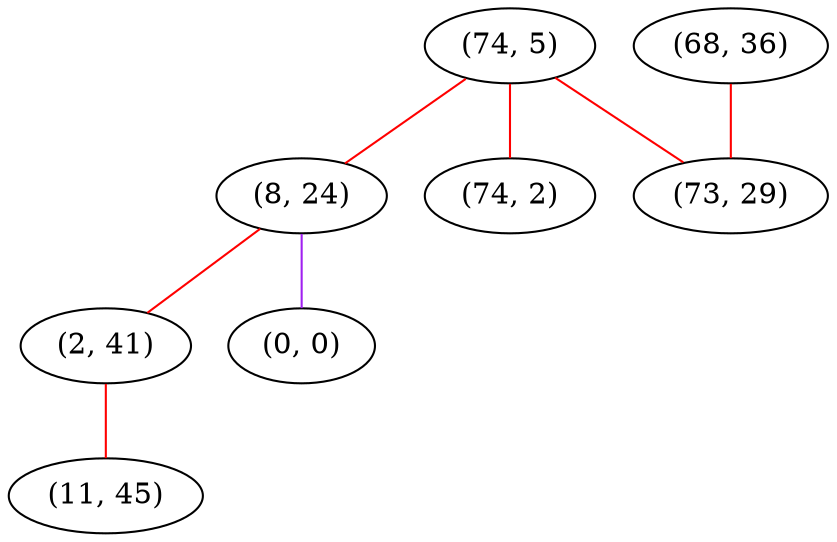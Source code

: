 graph "" {
"(74, 5)";
"(8, 24)";
"(2, 41)";
"(68, 36)";
"(73, 29)";
"(0, 0)";
"(74, 2)";
"(11, 45)";
"(74, 5)" -- "(73, 29)"  [color=red, key=0, weight=1];
"(74, 5)" -- "(8, 24)"  [color=red, key=0, weight=1];
"(74, 5)" -- "(74, 2)"  [color=red, key=0, weight=1];
"(8, 24)" -- "(0, 0)"  [color=purple, key=0, weight=4];
"(8, 24)" -- "(2, 41)"  [color=red, key=0, weight=1];
"(2, 41)" -- "(11, 45)"  [color=red, key=0, weight=1];
"(68, 36)" -- "(73, 29)"  [color=red, key=0, weight=1];
}
